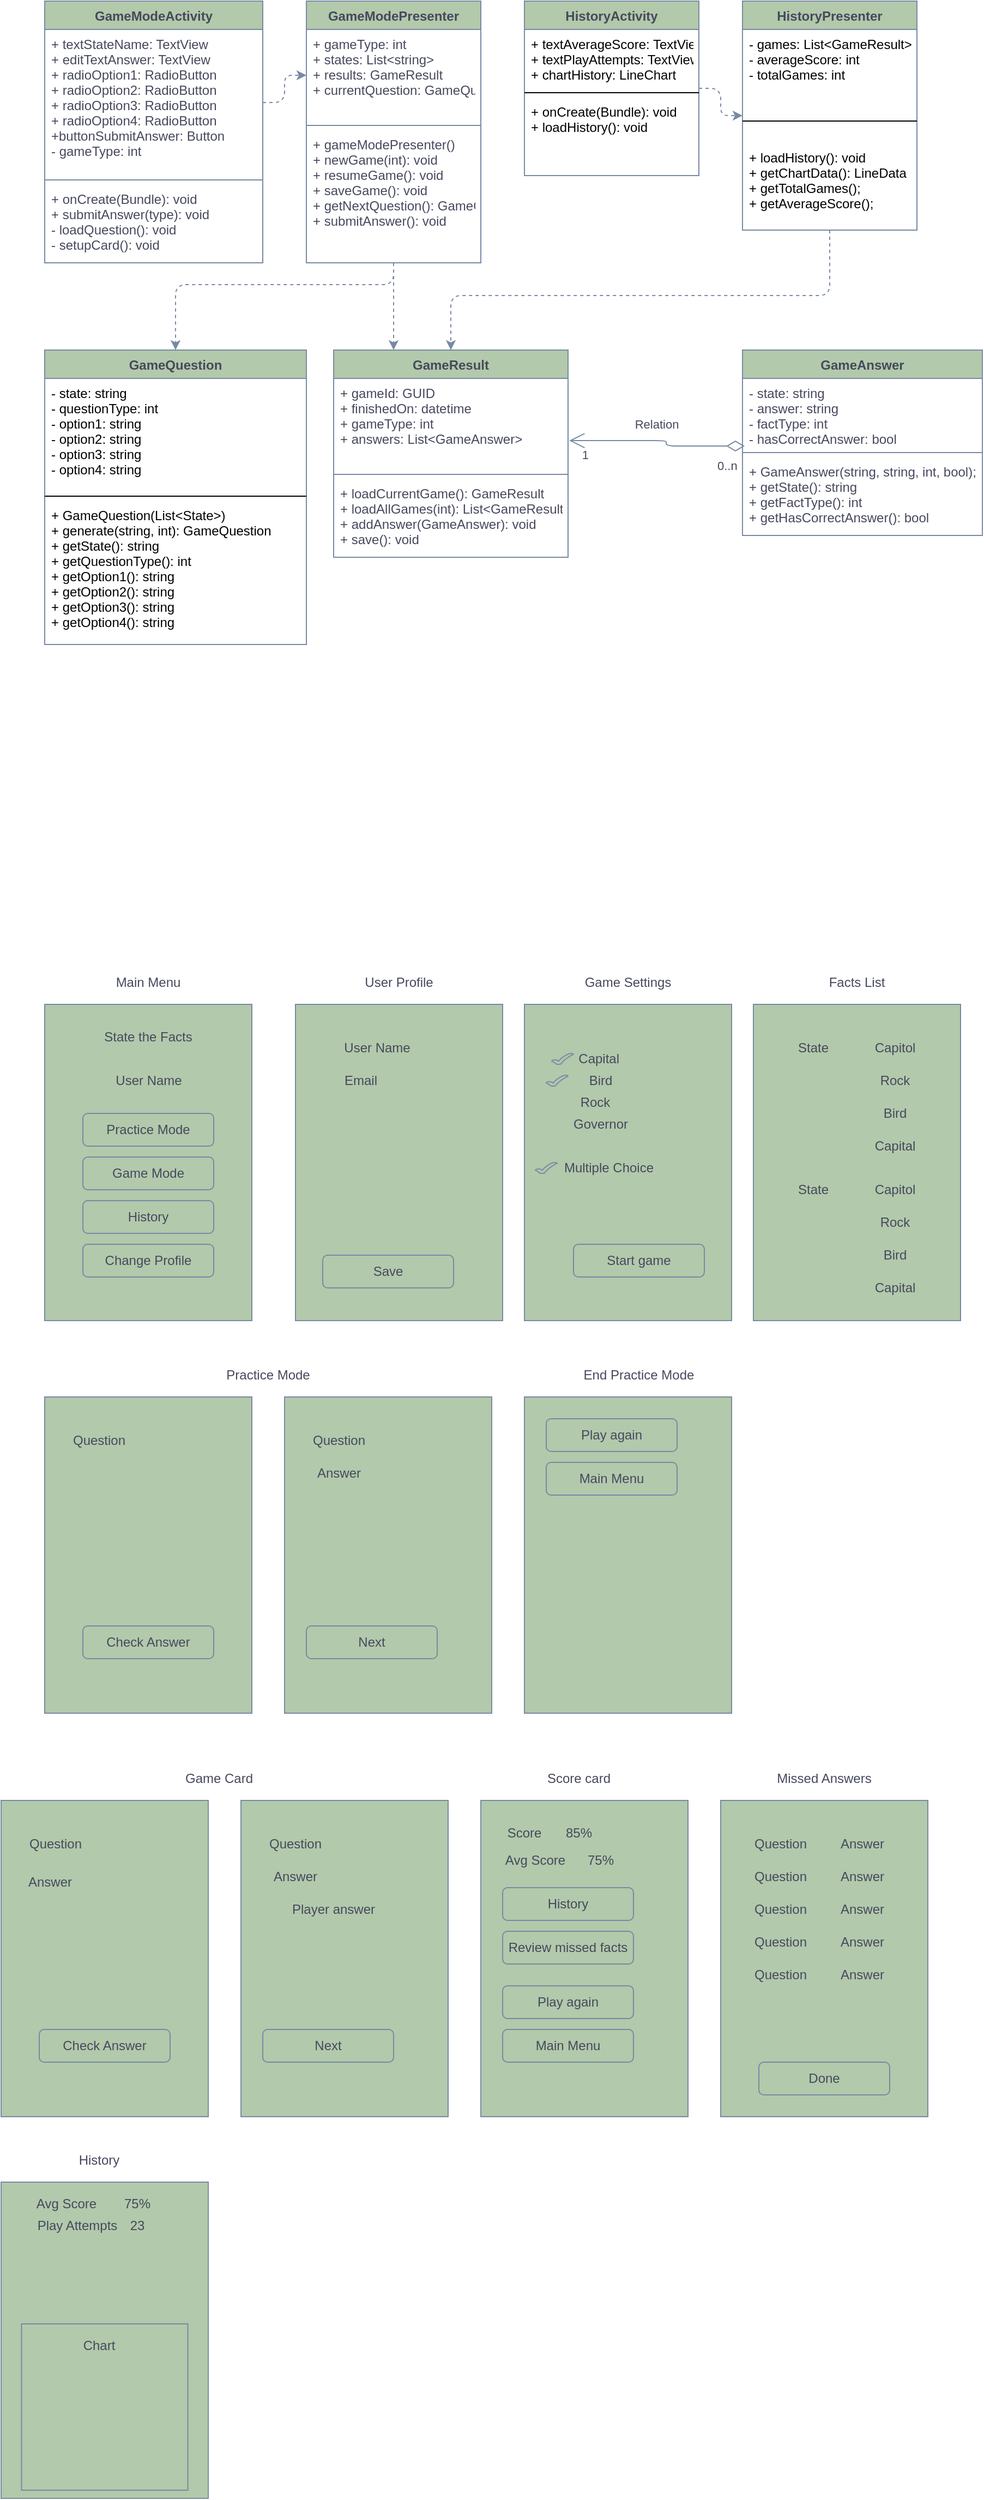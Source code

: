 <mxfile version="13.8.8" type="github" pages="2">
  <diagram id="sm37lmygg3lwEjV5lF5L" name="Page-1">
    <mxGraphModel dx="1339" dy="4393" grid="1" gridSize="10" guides="1" tooltips="1" connect="1" arrows="1" fold="1" page="1" pageScale="1" pageWidth="850" pageHeight="1100" math="0" shadow="0">
      <root>
        <mxCell id="0" />
        <mxCell id="1" parent="0" />
        <mxCell id="KugvbMqyvu77IHEtdaHt-1" value="" style="rounded=0;whiteSpace=wrap;html=1;fillColor=#B2C9AB;strokeColor=#788AA3;fontColor=#46495D;" parent="1" vertex="1">
          <mxGeometry x="40" y="-1080" width="190" height="290" as="geometry" />
        </mxCell>
        <mxCell id="KugvbMqyvu77IHEtdaHt-3" value="Question" style="text;html=1;strokeColor=none;fillColor=none;align=center;verticalAlign=middle;whiteSpace=wrap;rounded=0;fontColor=#46495D;" parent="1" vertex="1">
          <mxGeometry x="70" y="-1050" width="40" height="20" as="geometry" />
        </mxCell>
        <mxCell id="KugvbMqyvu77IHEtdaHt-5" value="Check Answer" style="rounded=1;whiteSpace=wrap;html=1;fillColor=#B2C9AB;strokeColor=#788AA3;fontColor=#46495D;" parent="1" vertex="1">
          <mxGeometry x="75" y="-870" width="120" height="30" as="geometry" />
        </mxCell>
        <mxCell id="KugvbMqyvu77IHEtdaHt-6" value="" style="rounded=0;whiteSpace=wrap;html=1;fillColor=#B2C9AB;strokeColor=#788AA3;fontColor=#46495D;" parent="1" vertex="1">
          <mxGeometry x="260" y="-1080" width="190" height="290" as="geometry" />
        </mxCell>
        <mxCell id="KugvbMqyvu77IHEtdaHt-7" value="Question" style="text;html=1;strokeColor=none;fillColor=none;align=center;verticalAlign=middle;whiteSpace=wrap;rounded=0;fontColor=#46495D;" parent="1" vertex="1">
          <mxGeometry x="290" y="-1050" width="40" height="20" as="geometry" />
        </mxCell>
        <mxCell id="KugvbMqyvu77IHEtdaHt-8" value="Next" style="rounded=1;whiteSpace=wrap;html=1;fillColor=#B2C9AB;strokeColor=#788AA3;fontColor=#46495D;" parent="1" vertex="1">
          <mxGeometry x="280" y="-870" width="120" height="30" as="geometry" />
        </mxCell>
        <mxCell id="KugvbMqyvu77IHEtdaHt-9" value="Answer" style="text;html=1;strokeColor=none;fillColor=none;align=center;verticalAlign=middle;whiteSpace=wrap;rounded=0;fontColor=#46495D;" parent="1" vertex="1">
          <mxGeometry x="290" y="-1020" width="40" height="20" as="geometry" />
        </mxCell>
        <mxCell id="KugvbMqyvu77IHEtdaHt-10" value="" style="rounded=0;whiteSpace=wrap;html=1;fillColor=#B2C9AB;strokeColor=#788AA3;fontColor=#46495D;" parent="1" vertex="1">
          <mxGeometry x="480" y="-1080" width="190" height="290" as="geometry" />
        </mxCell>
        <mxCell id="KugvbMqyvu77IHEtdaHt-12" value="Play again" style="rounded=1;whiteSpace=wrap;html=1;fillColor=#B2C9AB;strokeColor=#788AA3;fontColor=#46495D;" parent="1" vertex="1">
          <mxGeometry x="500" y="-1060" width="120" height="30" as="geometry" />
        </mxCell>
        <mxCell id="KugvbMqyvu77IHEtdaHt-13" value="Main Menu" style="rounded=1;whiteSpace=wrap;html=1;fillColor=#B2C9AB;strokeColor=#788AA3;fontColor=#46495D;" parent="1" vertex="1">
          <mxGeometry x="500" y="-1020" width="120" height="30" as="geometry" />
        </mxCell>
        <mxCell id="KugvbMqyvu77IHEtdaHt-14" value="" style="rounded=0;whiteSpace=wrap;html=1;fillColor=#B2C9AB;strokeColor=#788AA3;fontColor=#46495D;" parent="1" vertex="1">
          <mxGeometry y="-710" width="190" height="290" as="geometry" />
        </mxCell>
        <mxCell id="KugvbMqyvu77IHEtdaHt-15" value="Question" style="text;html=1;strokeColor=none;fillColor=none;align=center;verticalAlign=middle;whiteSpace=wrap;rounded=0;fontColor=#46495D;" parent="1" vertex="1">
          <mxGeometry x="30" y="-680" width="40" height="20" as="geometry" />
        </mxCell>
        <mxCell id="KugvbMqyvu77IHEtdaHt-16" value="Check Answer" style="rounded=1;whiteSpace=wrap;html=1;fillColor=#B2C9AB;strokeColor=#788AA3;fontColor=#46495D;" parent="1" vertex="1">
          <mxGeometry x="35" y="-500" width="120" height="30" as="geometry" />
        </mxCell>
        <mxCell id="KugvbMqyvu77IHEtdaHt-17" value="" style="rounded=0;whiteSpace=wrap;html=1;fillColor=#B2C9AB;strokeColor=#788AA3;fontColor=#46495D;" parent="1" vertex="1">
          <mxGeometry x="220" y="-710" width="190" height="290" as="geometry" />
        </mxCell>
        <mxCell id="KugvbMqyvu77IHEtdaHt-18" value="Question" style="text;html=1;strokeColor=none;fillColor=none;align=center;verticalAlign=middle;whiteSpace=wrap;rounded=0;fontColor=#46495D;" parent="1" vertex="1">
          <mxGeometry x="250" y="-680" width="40" height="20" as="geometry" />
        </mxCell>
        <mxCell id="KugvbMqyvu77IHEtdaHt-19" value="Next" style="rounded=1;whiteSpace=wrap;html=1;fillColor=#B2C9AB;strokeColor=#788AA3;fontColor=#46495D;" parent="1" vertex="1">
          <mxGeometry x="240" y="-500" width="120" height="30" as="geometry" />
        </mxCell>
        <mxCell id="KugvbMqyvu77IHEtdaHt-20" value="Answer" style="text;html=1;strokeColor=none;fillColor=none;align=center;verticalAlign=middle;whiteSpace=wrap;rounded=0;fontColor=#46495D;" parent="1" vertex="1">
          <mxGeometry x="250" y="-650" width="40" height="20" as="geometry" />
        </mxCell>
        <mxCell id="KugvbMqyvu77IHEtdaHt-24" value="Answer" style="text;html=1;strokeColor=none;fillColor=none;align=center;verticalAlign=middle;whiteSpace=wrap;rounded=0;fontColor=#46495D;" parent="1" vertex="1">
          <mxGeometry x="20" y="-645" width="50" height="20" as="geometry" />
        </mxCell>
        <mxCell id="KugvbMqyvu77IHEtdaHt-25" value="Player answer" style="text;html=1;strokeColor=none;fillColor=none;align=center;verticalAlign=middle;whiteSpace=wrap;rounded=0;fontColor=#46495D;" parent="1" vertex="1">
          <mxGeometry x="250" y="-620" width="110" height="20" as="geometry" />
        </mxCell>
        <mxCell id="KugvbMqyvu77IHEtdaHt-26" value="" style="rounded=0;whiteSpace=wrap;html=1;fillColor=#B2C9AB;strokeColor=#788AA3;fontColor=#46495D;" parent="1" vertex="1">
          <mxGeometry x="440" y="-710" width="190" height="290" as="geometry" />
        </mxCell>
        <mxCell id="KugvbMqyvu77IHEtdaHt-27" value="85%" style="text;html=1;strokeColor=none;fillColor=none;align=center;verticalAlign=middle;whiteSpace=wrap;rounded=0;fontColor=#46495D;" parent="1" vertex="1">
          <mxGeometry x="510" y="-690" width="40" height="20" as="geometry" />
        </mxCell>
        <mxCell id="KugvbMqyvu77IHEtdaHt-28" value="Score" style="text;html=1;strokeColor=none;fillColor=none;align=center;verticalAlign=middle;whiteSpace=wrap;rounded=0;fontColor=#46495D;" parent="1" vertex="1">
          <mxGeometry x="460" y="-690" width="40" height="20" as="geometry" />
        </mxCell>
        <mxCell id="KugvbMqyvu77IHEtdaHt-32" value="75%" style="text;html=1;strokeColor=none;fillColor=none;align=center;verticalAlign=middle;whiteSpace=wrap;rounded=0;fontColor=#46495D;" parent="1" vertex="1">
          <mxGeometry x="530" y="-665" width="40" height="20" as="geometry" />
        </mxCell>
        <mxCell id="KugvbMqyvu77IHEtdaHt-33" value="Avg Score" style="text;html=1;strokeColor=none;fillColor=none;align=center;verticalAlign=middle;whiteSpace=wrap;rounded=0;fontColor=#46495D;" parent="1" vertex="1">
          <mxGeometry x="460" y="-665" width="60" height="20" as="geometry" />
        </mxCell>
        <mxCell id="KugvbMqyvu77IHEtdaHt-34" value="History" style="rounded=1;whiteSpace=wrap;html=1;fillColor=#B2C9AB;strokeColor=#788AA3;fontColor=#46495D;" parent="1" vertex="1">
          <mxGeometry x="460" y="-630" width="120" height="30" as="geometry" />
        </mxCell>
        <mxCell id="KugvbMqyvu77IHEtdaHt-22" value="Play again" style="rounded=1;whiteSpace=wrap;html=1;fillColor=#B2C9AB;strokeColor=#788AA3;fontColor=#46495D;" parent="1" vertex="1">
          <mxGeometry x="460" y="-540" width="120" height="30" as="geometry" />
        </mxCell>
        <mxCell id="KugvbMqyvu77IHEtdaHt-23" value="Main Menu" style="rounded=1;whiteSpace=wrap;html=1;fillColor=#B2C9AB;strokeColor=#788AA3;fontColor=#46495D;" parent="1" vertex="1">
          <mxGeometry x="460" y="-500" width="120" height="30" as="geometry" />
        </mxCell>
        <mxCell id="KugvbMqyvu77IHEtdaHt-35" value="Review missed facts" style="rounded=1;whiteSpace=wrap;html=1;fillColor=#B2C9AB;strokeColor=#788AA3;fontColor=#46495D;" parent="1" vertex="1">
          <mxGeometry x="460" y="-590" width="120" height="30" as="geometry" />
        </mxCell>
        <mxCell id="KugvbMqyvu77IHEtdaHt-36" value="" style="rounded=0;whiteSpace=wrap;html=1;fillColor=#B2C9AB;strokeColor=#788AA3;fontColor=#46495D;" parent="1" vertex="1">
          <mxGeometry x="660" y="-710" width="190" height="290" as="geometry" />
        </mxCell>
        <mxCell id="KugvbMqyvu77IHEtdaHt-37" value="Question" style="text;html=1;strokeColor=none;fillColor=none;align=center;verticalAlign=middle;whiteSpace=wrap;rounded=0;fontColor=#46495D;" parent="1" vertex="1">
          <mxGeometry x="695" y="-680" width="40" height="20" as="geometry" />
        </mxCell>
        <mxCell id="KugvbMqyvu77IHEtdaHt-38" value="Done" style="rounded=1;whiteSpace=wrap;html=1;fillColor=#B2C9AB;strokeColor=#788AA3;fontColor=#46495D;" parent="1" vertex="1">
          <mxGeometry x="695" y="-470" width="120" height="30" as="geometry" />
        </mxCell>
        <mxCell id="KugvbMqyvu77IHEtdaHt-39" value="Answer" style="text;html=1;strokeColor=none;fillColor=none;align=center;verticalAlign=middle;whiteSpace=wrap;rounded=0;fontColor=#46495D;" parent="1" vertex="1">
          <mxGeometry x="765" y="-680" width="50" height="20" as="geometry" />
        </mxCell>
        <mxCell id="KugvbMqyvu77IHEtdaHt-41" value="Question" style="text;html=1;strokeColor=none;fillColor=none;align=center;verticalAlign=middle;whiteSpace=wrap;rounded=0;fontColor=#46495D;" parent="1" vertex="1">
          <mxGeometry x="695" y="-650" width="40" height="20" as="geometry" />
        </mxCell>
        <mxCell id="KugvbMqyvu77IHEtdaHt-42" value="Answer" style="text;html=1;strokeColor=none;fillColor=none;align=center;verticalAlign=middle;whiteSpace=wrap;rounded=0;fontColor=#46495D;" parent="1" vertex="1">
          <mxGeometry x="765" y="-650" width="50" height="20" as="geometry" />
        </mxCell>
        <mxCell id="KugvbMqyvu77IHEtdaHt-43" value="Question" style="text;html=1;strokeColor=none;fillColor=none;align=center;verticalAlign=middle;whiteSpace=wrap;rounded=0;fontColor=#46495D;" parent="1" vertex="1">
          <mxGeometry x="695" y="-620" width="40" height="20" as="geometry" />
        </mxCell>
        <mxCell id="KugvbMqyvu77IHEtdaHt-44" value="Answer" style="text;html=1;strokeColor=none;fillColor=none;align=center;verticalAlign=middle;whiteSpace=wrap;rounded=0;fontColor=#46495D;" parent="1" vertex="1">
          <mxGeometry x="765" y="-620" width="50" height="20" as="geometry" />
        </mxCell>
        <mxCell id="KugvbMqyvu77IHEtdaHt-45" value="Question" style="text;html=1;strokeColor=none;fillColor=none;align=center;verticalAlign=middle;whiteSpace=wrap;rounded=0;fontColor=#46495D;" parent="1" vertex="1">
          <mxGeometry x="695" y="-590" width="40" height="20" as="geometry" />
        </mxCell>
        <mxCell id="KugvbMqyvu77IHEtdaHt-46" value="Answer" style="text;html=1;strokeColor=none;fillColor=none;align=center;verticalAlign=middle;whiteSpace=wrap;rounded=0;fontColor=#46495D;" parent="1" vertex="1">
          <mxGeometry x="765" y="-590" width="50" height="20" as="geometry" />
        </mxCell>
        <mxCell id="KugvbMqyvu77IHEtdaHt-47" value="Question" style="text;html=1;strokeColor=none;fillColor=none;align=center;verticalAlign=middle;whiteSpace=wrap;rounded=0;fontColor=#46495D;" parent="1" vertex="1">
          <mxGeometry x="695" y="-560" width="40" height="20" as="geometry" />
        </mxCell>
        <mxCell id="KugvbMqyvu77IHEtdaHt-48" value="Answer" style="text;html=1;strokeColor=none;fillColor=none;align=center;verticalAlign=middle;whiteSpace=wrap;rounded=0;fontColor=#46495D;" parent="1" vertex="1">
          <mxGeometry x="765" y="-560" width="50" height="20" as="geometry" />
        </mxCell>
        <mxCell id="KugvbMqyvu77IHEtdaHt-49" value="Missed Answers" style="text;html=1;strokeColor=none;fillColor=none;align=center;verticalAlign=middle;whiteSpace=wrap;rounded=0;fontColor=#46495D;" parent="1" vertex="1">
          <mxGeometry x="705" y="-740" width="100" height="20" as="geometry" />
        </mxCell>
        <mxCell id="KugvbMqyvu77IHEtdaHt-50" value="Score card" style="text;html=1;strokeColor=none;fillColor=none;align=center;verticalAlign=middle;whiteSpace=wrap;rounded=0;fontColor=#46495D;" parent="1" vertex="1">
          <mxGeometry x="480" y="-740" width="100" height="20" as="geometry" />
        </mxCell>
        <mxCell id="KugvbMqyvu77IHEtdaHt-51" value="Game Card" style="text;html=1;strokeColor=none;fillColor=none;align=center;verticalAlign=middle;whiteSpace=wrap;rounded=0;fontColor=#46495D;" parent="1" vertex="1">
          <mxGeometry x="150" y="-740" width="100" height="20" as="geometry" />
        </mxCell>
        <mxCell id="KugvbMqyvu77IHEtdaHt-52" value="" style="rounded=0;whiteSpace=wrap;html=1;fillColor=#B2C9AB;strokeColor=#788AA3;fontColor=#46495D;" parent="1" vertex="1">
          <mxGeometry y="-360" width="190" height="290" as="geometry" />
        </mxCell>
        <mxCell id="KugvbMqyvu77IHEtdaHt-55" value="75%" style="text;html=1;strokeColor=none;fillColor=none;align=center;verticalAlign=middle;whiteSpace=wrap;rounded=0;fontColor=#46495D;" parent="1" vertex="1">
          <mxGeometry x="105" y="-350" width="40" height="20" as="geometry" />
        </mxCell>
        <mxCell id="KugvbMqyvu77IHEtdaHt-56" value="Avg Score" style="text;html=1;strokeColor=none;fillColor=none;align=center;verticalAlign=middle;whiteSpace=wrap;rounded=0;fontColor=#46495D;" parent="1" vertex="1">
          <mxGeometry x="30" y="-350" width="60" height="20" as="geometry" />
        </mxCell>
        <mxCell id="KugvbMqyvu77IHEtdaHt-61" value="History" style="text;html=1;strokeColor=none;fillColor=none;align=center;verticalAlign=middle;whiteSpace=wrap;rounded=0;fontColor=#46495D;" parent="1" vertex="1">
          <mxGeometry x="40" y="-390" width="100" height="20" as="geometry" />
        </mxCell>
        <mxCell id="KugvbMqyvu77IHEtdaHt-62" value="" style="rounded=0;whiteSpace=wrap;html=1;fillColor=#B2C9AB;strokeColor=#788AA3;fontColor=#46495D;" parent="1" vertex="1">
          <mxGeometry x="40" y="-1440" width="190" height="290" as="geometry" />
        </mxCell>
        <mxCell id="KugvbMqyvu77IHEtdaHt-63" value="Practice Mode" style="rounded=1;whiteSpace=wrap;html=1;fillColor=#B2C9AB;strokeColor=#788AA3;fontColor=#46495D;" parent="1" vertex="1">
          <mxGeometry x="75" y="-1340" width="120" height="30" as="geometry" />
        </mxCell>
        <mxCell id="KugvbMqyvu77IHEtdaHt-64" value="Game Mode" style="rounded=1;whiteSpace=wrap;html=1;fillColor=#B2C9AB;strokeColor=#788AA3;fontColor=#46495D;" parent="1" vertex="1">
          <mxGeometry x="75" y="-1300" width="120" height="30" as="geometry" />
        </mxCell>
        <mxCell id="KugvbMqyvu77IHEtdaHt-65" value="State the Facts" style="text;html=1;strokeColor=none;fillColor=none;align=center;verticalAlign=middle;whiteSpace=wrap;rounded=0;fontColor=#46495D;" parent="1" vertex="1">
          <mxGeometry x="90" y="-1420" width="90" height="20" as="geometry" />
        </mxCell>
        <mxCell id="KugvbMqyvu77IHEtdaHt-66" value="User Name" style="text;html=1;strokeColor=none;fillColor=none;align=center;verticalAlign=middle;whiteSpace=wrap;rounded=0;fontColor=#46495D;" parent="1" vertex="1">
          <mxGeometry x="97.5" y="-1380" width="75" height="20" as="geometry" />
        </mxCell>
        <mxCell id="KugvbMqyvu77IHEtdaHt-67" value="History" style="rounded=1;whiteSpace=wrap;html=1;fillColor=#B2C9AB;strokeColor=#788AA3;fontColor=#46495D;" parent="1" vertex="1">
          <mxGeometry x="75" y="-1260" width="120" height="30" as="geometry" />
        </mxCell>
        <mxCell id="KugvbMqyvu77IHEtdaHt-68" value="Change Profile" style="rounded=1;whiteSpace=wrap;html=1;fillColor=#B2C9AB;strokeColor=#788AA3;fontColor=#46495D;" parent="1" vertex="1">
          <mxGeometry x="75" y="-1220" width="120" height="30" as="geometry" />
        </mxCell>
        <mxCell id="KugvbMqyvu77IHEtdaHt-69" value="" style="rounded=0;whiteSpace=wrap;html=1;fillColor=#B2C9AB;strokeColor=#788AA3;fontColor=#46495D;" parent="1" vertex="1">
          <mxGeometry x="480" y="-1440" width="190" height="290" as="geometry" />
        </mxCell>
        <mxCell id="KugvbMqyvu77IHEtdaHt-70" value="Game Settings" style="text;html=1;strokeColor=none;fillColor=none;align=center;verticalAlign=middle;whiteSpace=wrap;rounded=0;fontColor=#46495D;" parent="1" vertex="1">
          <mxGeometry x="525" y="-1470" width="100" height="20" as="geometry" />
        </mxCell>
        <mxCell id="KugvbMqyvu77IHEtdaHt-71" value="Start game" style="rounded=1;whiteSpace=wrap;html=1;fillColor=#B2C9AB;strokeColor=#788AA3;fontColor=#46495D;" parent="1" vertex="1">
          <mxGeometry x="525" y="-1220" width="120" height="30" as="geometry" />
        </mxCell>
        <mxCell id="KugvbMqyvu77IHEtdaHt-72" value="Capital&amp;nbsp;" style="text;html=1;strokeColor=none;fillColor=none;align=center;verticalAlign=middle;whiteSpace=wrap;rounded=0;fontColor=#46495D;" parent="1" vertex="1">
          <mxGeometry x="510" y="-1400" width="80" height="20" as="geometry" />
        </mxCell>
        <mxCell id="KugvbMqyvu77IHEtdaHt-73" value="Bird" style="text;html=1;strokeColor=none;fillColor=none;align=center;verticalAlign=middle;whiteSpace=wrap;rounded=0;fontColor=#46495D;" parent="1" vertex="1">
          <mxGeometry x="510" y="-1380" width="80" height="20" as="geometry" />
        </mxCell>
        <mxCell id="KugvbMqyvu77IHEtdaHt-74" value="Rock" style="text;html=1;strokeColor=none;fillColor=none;align=center;verticalAlign=middle;whiteSpace=wrap;rounded=0;fontColor=#46495D;" parent="1" vertex="1">
          <mxGeometry x="505" y="-1360" width="80" height="20" as="geometry" />
        </mxCell>
        <mxCell id="KugvbMqyvu77IHEtdaHt-75" value="Governor" style="text;html=1;strokeColor=none;fillColor=none;align=center;verticalAlign=middle;whiteSpace=wrap;rounded=0;fontColor=#46495D;" parent="1" vertex="1">
          <mxGeometry x="510" y="-1340" width="80" height="20" as="geometry" />
        </mxCell>
        <mxCell id="KugvbMqyvu77IHEtdaHt-76" style="edgeStyle=orthogonalEdgeStyle;rounded=0;orthogonalLoop=1;jettySize=auto;html=1;exitX=0.5;exitY=1;exitDx=0;exitDy=0;strokeColor=#788AA3;fontColor=#46495D;" parent="1" source="KugvbMqyvu77IHEtdaHt-75" target="KugvbMqyvu77IHEtdaHt-75" edge="1">
          <mxGeometry relative="1" as="geometry" />
        </mxCell>
        <mxCell id="KugvbMqyvu77IHEtdaHt-78" value="" style="verticalLabelPosition=bottom;verticalAlign=top;html=1;shape=mxgraph.basic.tick;fillColor=#B2C9AB;strokeColor=#788AA3;fontColor=#46495D;" parent="1" vertex="1">
          <mxGeometry x="505" y="-1395" width="20" height="10" as="geometry" />
        </mxCell>
        <mxCell id="KugvbMqyvu77IHEtdaHt-80" value="" style="verticalLabelPosition=bottom;verticalAlign=top;html=1;shape=mxgraph.basic.tick;fillColor=#B2C9AB;strokeColor=#788AA3;fontColor=#46495D;" parent="1" vertex="1">
          <mxGeometry x="500" y="-1375" width="20" height="10" as="geometry" />
        </mxCell>
        <mxCell id="KugvbMqyvu77IHEtdaHt-85" value="Multiple Choice" style="text;html=1;strokeColor=none;fillColor=none;align=center;verticalAlign=middle;whiteSpace=wrap;rounded=0;fontColor=#46495D;" parent="1" vertex="1">
          <mxGeometry x="505" y="-1300" width="105" height="20" as="geometry" />
        </mxCell>
        <mxCell id="KugvbMqyvu77IHEtdaHt-87" value="" style="verticalLabelPosition=bottom;verticalAlign=top;html=1;shape=mxgraph.basic.tick;fillColor=#B2C9AB;strokeColor=#788AA3;fontColor=#46495D;" parent="1" vertex="1">
          <mxGeometry x="490" y="-1295" width="20" height="10" as="geometry" />
        </mxCell>
        <mxCell id="KugvbMqyvu77IHEtdaHt-88" value="Main Menu" style="text;html=1;strokeColor=none;fillColor=none;align=center;verticalAlign=middle;whiteSpace=wrap;rounded=0;fontColor=#46495D;" parent="1" vertex="1">
          <mxGeometry x="85" y="-1470" width="100" height="20" as="geometry" />
        </mxCell>
        <mxCell id="KugvbMqyvu77IHEtdaHt-89" value="" style="rounded=0;whiteSpace=wrap;html=1;fillColor=#B2C9AB;strokeColor=#788AA3;fontColor=#46495D;" parent="1" vertex="1">
          <mxGeometry x="270" y="-1440" width="190" height="290" as="geometry" />
        </mxCell>
        <mxCell id="KugvbMqyvu77IHEtdaHt-90" value="User Name" style="text;html=1;strokeColor=none;fillColor=none;align=center;verticalAlign=middle;whiteSpace=wrap;rounded=0;fontColor=#46495D;" parent="1" vertex="1">
          <mxGeometry x="300" y="-1410" width="90" height="20" as="geometry" />
        </mxCell>
        <mxCell id="KugvbMqyvu77IHEtdaHt-91" value="Save" style="rounded=1;whiteSpace=wrap;html=1;fillColor=#B2C9AB;strokeColor=#788AA3;fontColor=#46495D;" parent="1" vertex="1">
          <mxGeometry x="295" y="-1210" width="120" height="30" as="geometry" />
        </mxCell>
        <mxCell id="KugvbMqyvu77IHEtdaHt-92" value="Email" style="text;html=1;strokeColor=none;fillColor=none;align=center;verticalAlign=middle;whiteSpace=wrap;rounded=0;fontColor=#46495D;" parent="1" vertex="1">
          <mxGeometry x="300" y="-1380" width="60" height="20" as="geometry" />
        </mxCell>
        <mxCell id="KugvbMqyvu77IHEtdaHt-94" value="" style="whiteSpace=wrap;html=1;aspect=fixed;fillColor=#B2C9AB;strokeColor=#788AA3;fontColor=#46495D;" parent="1" vertex="1">
          <mxGeometry x="18.75" y="-230" width="152.5" height="152.5" as="geometry" />
        </mxCell>
        <mxCell id="KugvbMqyvu77IHEtdaHt-97" value="Chart" style="text;html=1;strokeColor=none;fillColor=none;align=center;verticalAlign=middle;whiteSpace=wrap;rounded=0;fontColor=#46495D;" parent="1" vertex="1">
          <mxGeometry x="70" y="-220" width="40" height="20" as="geometry" />
        </mxCell>
        <mxCell id="KugvbMqyvu77IHEtdaHt-98" value="23" style="text;html=1;strokeColor=none;fillColor=none;align=center;verticalAlign=middle;whiteSpace=wrap;rounded=0;fontColor=#46495D;" parent="1" vertex="1">
          <mxGeometry x="105" y="-330" width="40" height="20" as="geometry" />
        </mxCell>
        <mxCell id="KugvbMqyvu77IHEtdaHt-99" value="Play Attempts" style="text;html=1;strokeColor=none;fillColor=none;align=center;verticalAlign=middle;whiteSpace=wrap;rounded=0;fontColor=#46495D;" parent="1" vertex="1">
          <mxGeometry x="30" y="-330" width="80" height="20" as="geometry" />
        </mxCell>
        <mxCell id="KugvbMqyvu77IHEtdaHt-100" value="User Profile" style="text;html=1;strokeColor=none;fillColor=none;align=center;verticalAlign=middle;whiteSpace=wrap;rounded=0;fontColor=#46495D;" parent="1" vertex="1">
          <mxGeometry x="315" y="-1470" width="100" height="20" as="geometry" />
        </mxCell>
        <mxCell id="KugvbMqyvu77IHEtdaHt-101" value="" style="rounded=0;whiteSpace=wrap;html=1;fillColor=#B2C9AB;strokeColor=#788AA3;fontColor=#46495D;" parent="1" vertex="1">
          <mxGeometry x="690" y="-1440" width="190" height="290" as="geometry" />
        </mxCell>
        <mxCell id="KugvbMqyvu77IHEtdaHt-102" value="State" style="text;html=1;strokeColor=none;fillColor=none;align=center;verticalAlign=middle;whiteSpace=wrap;rounded=0;fontColor=#46495D;" parent="1" vertex="1">
          <mxGeometry x="725" y="-1410" width="40" height="20" as="geometry" />
        </mxCell>
        <mxCell id="KugvbMqyvu77IHEtdaHt-104" value="Capitol" style="text;html=1;strokeColor=none;fillColor=none;align=center;verticalAlign=middle;whiteSpace=wrap;rounded=0;fontColor=#46495D;" parent="1" vertex="1">
          <mxGeometry x="795" y="-1410" width="50" height="20" as="geometry" />
        </mxCell>
        <mxCell id="KugvbMqyvu77IHEtdaHt-106" value="Rock" style="text;html=1;strokeColor=none;fillColor=none;align=center;verticalAlign=middle;whiteSpace=wrap;rounded=0;fontColor=#46495D;" parent="1" vertex="1">
          <mxGeometry x="795" y="-1380" width="50" height="20" as="geometry" />
        </mxCell>
        <mxCell id="KugvbMqyvu77IHEtdaHt-108" value="Bird" style="text;html=1;strokeColor=none;fillColor=none;align=center;verticalAlign=middle;whiteSpace=wrap;rounded=0;fontColor=#46495D;" parent="1" vertex="1">
          <mxGeometry x="795" y="-1350" width="50" height="20" as="geometry" />
        </mxCell>
        <mxCell id="KugvbMqyvu77IHEtdaHt-110" value="Capital" style="text;html=1;strokeColor=none;fillColor=none;align=center;verticalAlign=middle;whiteSpace=wrap;rounded=0;fontColor=#46495D;" parent="1" vertex="1">
          <mxGeometry x="795" y="-1320" width="50" height="20" as="geometry" />
        </mxCell>
        <mxCell id="KugvbMqyvu77IHEtdaHt-113" value="Facts List" style="text;html=1;strokeColor=none;fillColor=none;align=center;verticalAlign=middle;whiteSpace=wrap;rounded=0;fontColor=#46495D;" parent="1" vertex="1">
          <mxGeometry x="735" y="-1470" width="100" height="20" as="geometry" />
        </mxCell>
        <mxCell id="KugvbMqyvu77IHEtdaHt-114" value="State" style="text;html=1;strokeColor=none;fillColor=none;align=center;verticalAlign=middle;whiteSpace=wrap;rounded=0;fontColor=#46495D;" parent="1" vertex="1">
          <mxGeometry x="725" y="-1280" width="40" height="20" as="geometry" />
        </mxCell>
        <mxCell id="KugvbMqyvu77IHEtdaHt-115" value="Capitol" style="text;html=1;strokeColor=none;fillColor=none;align=center;verticalAlign=middle;whiteSpace=wrap;rounded=0;fontColor=#46495D;" parent="1" vertex="1">
          <mxGeometry x="795" y="-1280" width="50" height="20" as="geometry" />
        </mxCell>
        <mxCell id="KugvbMqyvu77IHEtdaHt-116" value="Rock" style="text;html=1;strokeColor=none;fillColor=none;align=center;verticalAlign=middle;whiteSpace=wrap;rounded=0;fontColor=#46495D;" parent="1" vertex="1">
          <mxGeometry x="795" y="-1250" width="50" height="20" as="geometry" />
        </mxCell>
        <mxCell id="KugvbMqyvu77IHEtdaHt-117" value="Bird" style="text;html=1;strokeColor=none;fillColor=none;align=center;verticalAlign=middle;whiteSpace=wrap;rounded=0;fontColor=#46495D;" parent="1" vertex="1">
          <mxGeometry x="795" y="-1220" width="50" height="20" as="geometry" />
        </mxCell>
        <mxCell id="KugvbMqyvu77IHEtdaHt-118" value="Capital" style="text;html=1;strokeColor=none;fillColor=none;align=center;verticalAlign=middle;whiteSpace=wrap;rounded=0;fontColor=#46495D;" parent="1" vertex="1">
          <mxGeometry x="795" y="-1190" width="50" height="20" as="geometry" />
        </mxCell>
        <mxCell id="KugvbMqyvu77IHEtdaHt-119" value="Practice Mode" style="text;html=1;strokeColor=none;fillColor=none;align=center;verticalAlign=middle;whiteSpace=wrap;rounded=0;fontColor=#46495D;" parent="1" vertex="1">
          <mxGeometry x="195" y="-1110" width="100" height="20" as="geometry" />
        </mxCell>
        <mxCell id="KugvbMqyvu77IHEtdaHt-120" value="End Practice Mode" style="text;html=1;strokeColor=none;fillColor=none;align=center;verticalAlign=middle;whiteSpace=wrap;rounded=0;fontColor=#46495D;" parent="1" vertex="1">
          <mxGeometry x="510" y="-1110" width="150" height="20" as="geometry" />
        </mxCell>
        <mxCell id="hInqFD5bW0AvhcCBJAkP-1" value="GameModeActivity" style="swimlane;fontStyle=1;align=center;verticalAlign=top;childLayout=stackLayout;horizontal=1;startSize=26;horizontalStack=0;resizeParent=1;resizeParentMax=0;resizeLast=0;collapsible=1;marginBottom=0;fillColor=#B2C9AB;strokeColor=#788AA3;fontColor=#46495D;" vertex="1" parent="1">
          <mxGeometry x="40" y="-2360" width="200" height="240" as="geometry" />
        </mxCell>
        <mxCell id="hInqFD5bW0AvhcCBJAkP-2" value="+ textStateName: TextView&#xa;+ editTextAnswer: TextView&#xa;+ radioOption1: RadioButton&#xa;+ radioOption2: RadioButton&#xa;+ radioOption3: RadioButton&#xa;+ radioOption4: RadioButton&#xa;+buttonSubmitAnswer: Button&#xa;- gameType: int&#xa;" style="text;strokeColor=none;fillColor=none;align=left;verticalAlign=top;spacingLeft=4;spacingRight=4;overflow=hidden;rotatable=0;points=[[0,0.5],[1,0.5]];portConstraint=eastwest;fontColor=#46495D;" vertex="1" parent="hInqFD5bW0AvhcCBJAkP-1">
          <mxGeometry y="26" width="200" height="134" as="geometry" />
        </mxCell>
        <mxCell id="hInqFD5bW0AvhcCBJAkP-3" value="" style="line;strokeWidth=1;fillColor=none;align=left;verticalAlign=middle;spacingTop=-1;spacingLeft=3;spacingRight=3;rotatable=0;labelPosition=right;points=[];portConstraint=eastwest;strokeColor=#788AA3;fontColor=#46495D;" vertex="1" parent="hInqFD5bW0AvhcCBJAkP-1">
          <mxGeometry y="160" width="200" height="8" as="geometry" />
        </mxCell>
        <mxCell id="hInqFD5bW0AvhcCBJAkP-4" value="+ onCreate(Bundle): void &#xa;+ submitAnswer(type): void&#xa;- loadQuestion(): void&#xa;- setupCard(): void" style="text;strokeColor=none;fillColor=none;align=left;verticalAlign=top;spacingLeft=4;spacingRight=4;overflow=hidden;rotatable=0;points=[[0,0.5],[1,0.5]];portConstraint=eastwest;fontColor=#46495D;" vertex="1" parent="hInqFD5bW0AvhcCBJAkP-1">
          <mxGeometry y="168" width="200" height="72" as="geometry" />
        </mxCell>
        <mxCell id="hInqFD5bW0AvhcCBJAkP-44" style="edgeStyle=orthogonalEdgeStyle;curved=0;rounded=1;sketch=0;orthogonalLoop=1;jettySize=auto;html=1;dashed=1;strokeColor=#788AA3;fillColor=#B2C9AB;fontColor=#46495D;" edge="1" parent="1" source="hInqFD5bW0AvhcCBJAkP-5" target="hInqFD5bW0AvhcCBJAkP-9">
          <mxGeometry relative="1" as="geometry">
            <mxPoint x="310" y="-2010" as="targetPoint" />
            <Array as="points">
              <mxPoint x="320" y="-2019" />
            </Array>
          </mxGeometry>
        </mxCell>
        <mxCell id="hInqFD5bW0AvhcCBJAkP-46" style="edgeStyle=orthogonalEdgeStyle;curved=0;rounded=1;sketch=0;orthogonalLoop=1;jettySize=auto;html=1;dashed=1;strokeColor=#788AA3;fillColor=#B2C9AB;fontColor=#46495D;entryX=0.5;entryY=0;entryDx=0;entryDy=0;" edge="1" parent="1" source="hInqFD5bW0AvhcCBJAkP-5" target="hInqFD5bW0AvhcCBJAkP-26">
          <mxGeometry relative="1" as="geometry">
            <mxPoint x="560" y="-1780" as="targetPoint" />
            <Array as="points">
              <mxPoint x="360" y="-2100" />
              <mxPoint x="160" y="-2100" />
            </Array>
          </mxGeometry>
        </mxCell>
        <mxCell id="hInqFD5bW0AvhcCBJAkP-5" value="GameModePresenter" style="swimlane;fontStyle=1;align=center;verticalAlign=top;childLayout=stackLayout;horizontal=1;startSize=26;horizontalStack=0;resizeParent=1;resizeParentMax=0;resizeLast=0;collapsible=1;marginBottom=0;fillColor=#B2C9AB;strokeColor=#788AA3;fontColor=#46495D;" vertex="1" parent="1">
          <mxGeometry x="280" y="-2360" width="160" height="240" as="geometry" />
        </mxCell>
        <mxCell id="hInqFD5bW0AvhcCBJAkP-6" value="+ gameType: int&#xa;+ states: List&lt;string&gt;&#xa;+ results: GameResult&#xa;+ currentQuestion: GameQuestion" style="text;strokeColor=none;fillColor=none;align=left;verticalAlign=top;spacingLeft=4;spacingRight=4;overflow=hidden;rotatable=0;points=[[0,0.5],[1,0.5]];portConstraint=eastwest;fontColor=#46495D;" vertex="1" parent="hInqFD5bW0AvhcCBJAkP-5">
          <mxGeometry y="26" width="160" height="84" as="geometry" />
        </mxCell>
        <mxCell id="hInqFD5bW0AvhcCBJAkP-7" value="" style="line;strokeWidth=1;fillColor=none;align=left;verticalAlign=middle;spacingTop=-1;spacingLeft=3;spacingRight=3;rotatable=0;labelPosition=right;points=[];portConstraint=eastwest;strokeColor=#788AA3;fontColor=#46495D;" vertex="1" parent="hInqFD5bW0AvhcCBJAkP-5">
          <mxGeometry y="110" width="160" height="8" as="geometry" />
        </mxCell>
        <mxCell id="hInqFD5bW0AvhcCBJAkP-8" value="+ gameModePresenter()&#xa;+ newGame(int): void&#xa;+ resumeGame(): void&#xa;+ saveGame(): void&#xa;+ getNextQuestion(): GameQuestion&#xa;+ submitAnswer(): void" style="text;strokeColor=none;fillColor=none;align=left;verticalAlign=top;spacingLeft=4;spacingRight=4;overflow=hidden;rotatable=0;points=[[0,0.5],[1,0.5]];portConstraint=eastwest;fontColor=#46495D;" vertex="1" parent="hInqFD5bW0AvhcCBJAkP-5">
          <mxGeometry y="118" width="160" height="122" as="geometry" />
        </mxCell>
        <mxCell id="hInqFD5bW0AvhcCBJAkP-9" value="GameResult" style="swimlane;fontStyle=1;align=center;verticalAlign=top;childLayout=stackLayout;horizontal=1;startSize=26;horizontalStack=0;resizeParent=1;resizeParentMax=0;resizeLast=0;collapsible=1;marginBottom=0;fillColor=#B2C9AB;strokeColor=#788AA3;fontColor=#46495D;" vertex="1" parent="1">
          <mxGeometry x="305" y="-2040" width="215" height="190" as="geometry" />
        </mxCell>
        <mxCell id="hInqFD5bW0AvhcCBJAkP-10" value="+ gameId: GUID&#xa;+ finishedOn: datetime&#xa;+ gameType: int&#xa;+ answers: List&lt;GameAnswer&gt;" style="text;strokeColor=none;fillColor=none;align=left;verticalAlign=top;spacingLeft=4;spacingRight=4;overflow=hidden;rotatable=0;points=[[0,0.5],[1,0.5]];portConstraint=eastwest;fontColor=#46495D;" vertex="1" parent="hInqFD5bW0AvhcCBJAkP-9">
          <mxGeometry y="26" width="215" height="84" as="geometry" />
        </mxCell>
        <mxCell id="hInqFD5bW0AvhcCBJAkP-11" value="" style="line;strokeWidth=1;fillColor=none;align=left;verticalAlign=middle;spacingTop=-1;spacingLeft=3;spacingRight=3;rotatable=0;labelPosition=right;points=[];portConstraint=eastwest;strokeColor=#788AA3;fontColor=#46495D;" vertex="1" parent="hInqFD5bW0AvhcCBJAkP-9">
          <mxGeometry y="110" width="215" height="8" as="geometry" />
        </mxCell>
        <mxCell id="hInqFD5bW0AvhcCBJAkP-12" value="+ loadCurrentGame(): GameResult&#xa;+ loadAllGames(int): List&lt;GameResult&gt;&#xa;+ addAnswer(GameAnswer): void&#xa;+ save(): void&#xa;" style="text;strokeColor=none;fillColor=none;align=left;verticalAlign=top;spacingLeft=4;spacingRight=4;overflow=hidden;rotatable=0;points=[[0,0.5],[1,0.5]];portConstraint=eastwest;fontColor=#46495D;" vertex="1" parent="hInqFD5bW0AvhcCBJAkP-9">
          <mxGeometry y="118" width="215" height="72" as="geometry" />
        </mxCell>
        <mxCell id="hInqFD5bW0AvhcCBJAkP-13" value="GameAnswer" style="swimlane;fontStyle=1;align=center;verticalAlign=top;childLayout=stackLayout;horizontal=1;startSize=26;horizontalStack=0;resizeParent=1;resizeParentMax=0;resizeLast=0;collapsible=1;marginBottom=0;fillColor=#B2C9AB;strokeColor=#788AA3;fontColor=#46495D;" vertex="1" parent="1">
          <mxGeometry x="680" y="-2040" width="220" height="170" as="geometry" />
        </mxCell>
        <mxCell id="hInqFD5bW0AvhcCBJAkP-14" value="- state: string&#xa;- answer: string&#xa;- factType: int&#xa;- hasCorrectAnswer: bool" style="text;strokeColor=none;fillColor=none;align=left;verticalAlign=top;spacingLeft=4;spacingRight=4;overflow=hidden;rotatable=0;points=[[0,0.5],[1,0.5]];portConstraint=eastwest;fontColor=#46495D;" vertex="1" parent="hInqFD5bW0AvhcCBJAkP-13">
          <mxGeometry y="26" width="220" height="64" as="geometry" />
        </mxCell>
        <mxCell id="hInqFD5bW0AvhcCBJAkP-15" value="" style="line;strokeWidth=1;fillColor=none;align=left;verticalAlign=middle;spacingTop=-1;spacingLeft=3;spacingRight=3;rotatable=0;labelPosition=right;points=[];portConstraint=eastwest;strokeColor=#788AA3;fontColor=#46495D;" vertex="1" parent="hInqFD5bW0AvhcCBJAkP-13">
          <mxGeometry y="90" width="220" height="8" as="geometry" />
        </mxCell>
        <mxCell id="hInqFD5bW0AvhcCBJAkP-16" value="+ GameAnswer(string, string, int, bool);&#xa;+ getState(): string&#xa;+ getFactType(): int&#xa;+ getHasCorrectAnswer(): bool" style="text;strokeColor=none;fillColor=none;align=left;verticalAlign=top;spacingLeft=4;spacingRight=4;overflow=hidden;rotatable=0;points=[[0,0.5],[1,0.5]];portConstraint=eastwest;fontColor=#46495D;" vertex="1" parent="hInqFD5bW0AvhcCBJAkP-13">
          <mxGeometry y="98" width="220" height="72" as="geometry" />
        </mxCell>
        <mxCell id="hInqFD5bW0AvhcCBJAkP-20" value="Relation" style="endArrow=open;html=1;endSize=12;startArrow=diamondThin;startSize=14;startFill=0;edgeStyle=orthogonalEdgeStyle;strokeColor=#788AA3;fontColor=#46495D;entryX=1.005;entryY=0.679;entryDx=0;entryDy=0;entryPerimeter=0;exitX=0.009;exitY=0.969;exitDx=0;exitDy=0;exitPerimeter=0;" edge="1" parent="1" source="hInqFD5bW0AvhcCBJAkP-14" target="hInqFD5bW0AvhcCBJAkP-10">
          <mxGeometry x="0.028" y="-15" relative="1" as="geometry">
            <mxPoint x="640" y="-1957" as="sourcePoint" />
            <mxPoint x="540" y="-1830" as="targetPoint" />
            <Array as="points">
              <mxPoint x="610" y="-1952" />
              <mxPoint x="610" y="-1957" />
            </Array>
            <mxPoint as="offset" />
          </mxGeometry>
        </mxCell>
        <mxCell id="hInqFD5bW0AvhcCBJAkP-21" value="0..n" style="edgeLabel;resizable=0;html=1;align=left;verticalAlign=top;fontColor=#46495D;" connectable="0" vertex="1" parent="hInqFD5bW0AvhcCBJAkP-20">
          <mxGeometry x="-1" relative="1" as="geometry">
            <mxPoint x="-26.92" y="5" as="offset" />
          </mxGeometry>
        </mxCell>
        <mxCell id="hInqFD5bW0AvhcCBJAkP-22" value="1" style="edgeLabel;resizable=0;html=1;align=right;verticalAlign=top;fontColor=#46495D;" connectable="0" vertex="1" parent="hInqFD5bW0AvhcCBJAkP-20">
          <mxGeometry x="1" relative="1" as="geometry">
            <mxPoint x="19" as="offset" />
          </mxGeometry>
        </mxCell>
        <mxCell id="hInqFD5bW0AvhcCBJAkP-26" value="GameQuestion" style="swimlane;fontStyle=1;align=center;verticalAlign=top;childLayout=stackLayout;horizontal=1;startSize=26;horizontalStack=0;resizeParent=1;resizeParentMax=0;resizeLast=0;collapsible=1;marginBottom=0;rounded=0;sketch=0;strokeColor=#788AA3;fillColor=#B2C9AB;fontColor=#46495D;" vertex="1" parent="1">
          <mxGeometry x="40" y="-2040" width="240" height="270" as="geometry" />
        </mxCell>
        <mxCell id="hInqFD5bW0AvhcCBJAkP-27" value="- state: string&#xa;- questionType: int&#xa;- option1: string&#xa;- option2: string&#xa;- option3: string&#xa;- option4: string" style="text;strokeColor=none;fillColor=none;align=left;verticalAlign=top;spacingLeft=4;spacingRight=4;overflow=hidden;rotatable=0;points=[[0,0.5],[1,0.5]];portConstraint=eastwest;" vertex="1" parent="hInqFD5bW0AvhcCBJAkP-26">
          <mxGeometry y="26" width="240" height="104" as="geometry" />
        </mxCell>
        <mxCell id="hInqFD5bW0AvhcCBJAkP-28" value="" style="line;strokeWidth=1;fillColor=none;align=left;verticalAlign=middle;spacingTop=-1;spacingLeft=3;spacingRight=3;rotatable=0;labelPosition=right;points=[];portConstraint=eastwest;" vertex="1" parent="hInqFD5bW0AvhcCBJAkP-26">
          <mxGeometry y="130" width="240" height="8" as="geometry" />
        </mxCell>
        <mxCell id="hInqFD5bW0AvhcCBJAkP-29" value="+ GameQuestion(List&lt;State&gt;)&#xa;+ generate(string, int): GameQuestion&#xa;+ getState(): string&#xa;+ getQuestionType(): int&#xa;+ getOption1(): string&#xa;+ getOption2(): string&#xa;+ getOption3(): string&#xa;+ getOption4(): string" style="text;strokeColor=none;fillColor=none;align=left;verticalAlign=top;spacingLeft=4;spacingRight=4;overflow=hidden;rotatable=0;points=[[0,0.5],[1,0.5]];portConstraint=eastwest;" vertex="1" parent="hInqFD5bW0AvhcCBJAkP-26">
          <mxGeometry y="138" width="240" height="132" as="geometry" />
        </mxCell>
        <mxCell id="hInqFD5bW0AvhcCBJAkP-45" style="edgeStyle=orthogonalEdgeStyle;curved=0;rounded=1;sketch=0;orthogonalLoop=1;jettySize=auto;html=1;dashed=1;strokeColor=#788AA3;fillColor=#B2C9AB;fontColor=#46495D;" edge="1" parent="1" source="hInqFD5bW0AvhcCBJAkP-30" target="hInqFD5bW0AvhcCBJAkP-38">
          <mxGeometry relative="1" as="geometry" />
        </mxCell>
        <mxCell id="hInqFD5bW0AvhcCBJAkP-30" value="HistoryActivity" style="swimlane;fontStyle=1;align=center;verticalAlign=top;childLayout=stackLayout;horizontal=1;startSize=26;horizontalStack=0;resizeParent=1;resizeParentMax=0;resizeLast=0;collapsible=1;marginBottom=0;rounded=0;sketch=0;strokeColor=#788AA3;fillColor=#B2C9AB;fontColor=#46495D;" vertex="1" parent="1">
          <mxGeometry x="480" y="-2360" width="160" height="160" as="geometry" />
        </mxCell>
        <mxCell id="hInqFD5bW0AvhcCBJAkP-31" value="+ textAverageScore: TextView&#xa;+ textPlayAttempts: TextView&#xa;+ chartHistory: LineChart" style="text;strokeColor=none;fillColor=none;align=left;verticalAlign=top;spacingLeft=4;spacingRight=4;overflow=hidden;rotatable=0;points=[[0,0.5],[1,0.5]];portConstraint=eastwest;" vertex="1" parent="hInqFD5bW0AvhcCBJAkP-30">
          <mxGeometry y="26" width="160" height="54" as="geometry" />
        </mxCell>
        <mxCell id="hInqFD5bW0AvhcCBJAkP-32" value="" style="line;strokeWidth=1;fillColor=none;align=left;verticalAlign=middle;spacingTop=-1;spacingLeft=3;spacingRight=3;rotatable=0;labelPosition=right;points=[];portConstraint=eastwest;" vertex="1" parent="hInqFD5bW0AvhcCBJAkP-30">
          <mxGeometry y="80" width="160" height="8" as="geometry" />
        </mxCell>
        <mxCell id="hInqFD5bW0AvhcCBJAkP-33" value="+ onCreate(Bundle): void&#xa;+ loadHistory(): void" style="text;strokeColor=none;fillColor=none;align=left;verticalAlign=top;spacingLeft=4;spacingRight=4;overflow=hidden;rotatable=0;points=[[0,0.5],[1,0.5]];portConstraint=eastwest;" vertex="1" parent="hInqFD5bW0AvhcCBJAkP-30">
          <mxGeometry y="88" width="160" height="72" as="geometry" />
        </mxCell>
        <mxCell id="hInqFD5bW0AvhcCBJAkP-47" style="edgeStyle=orthogonalEdgeStyle;curved=0;rounded=1;sketch=0;orthogonalLoop=1;jettySize=auto;html=1;dashed=1;strokeColor=#788AA3;fillColor=#B2C9AB;fontColor=#46495D;entryX=0.5;entryY=0;entryDx=0;entryDy=0;" edge="1" parent="1" source="hInqFD5bW0AvhcCBJAkP-38" target="hInqFD5bW0AvhcCBJAkP-9">
          <mxGeometry relative="1" as="geometry">
            <mxPoint x="760" y="-1990" as="targetPoint" />
            <Array as="points">
              <mxPoint x="760" y="-2090" />
              <mxPoint x="413" y="-2090" />
            </Array>
          </mxGeometry>
        </mxCell>
        <mxCell id="hInqFD5bW0AvhcCBJAkP-38" value="HistoryPresenter" style="swimlane;fontStyle=1;align=center;verticalAlign=top;childLayout=stackLayout;horizontal=1;startSize=26;horizontalStack=0;resizeParent=1;resizeParentMax=0;resizeLast=0;collapsible=1;marginBottom=0;rounded=0;sketch=0;strokeColor=#788AA3;fillColor=#B2C9AB;fontColor=#46495D;" vertex="1" parent="1">
          <mxGeometry x="680" y="-2360" width="160" height="210" as="geometry" />
        </mxCell>
        <mxCell id="hInqFD5bW0AvhcCBJAkP-39" value="- games: List&lt;GameResult&gt;&#xa;- averageScore: int&#xa;- totalGames: int" style="text;strokeColor=none;fillColor=none;align=left;verticalAlign=top;spacingLeft=4;spacingRight=4;overflow=hidden;rotatable=0;points=[[0,0.5],[1,0.5]];portConstraint=eastwest;" vertex="1" parent="hInqFD5bW0AvhcCBJAkP-38">
          <mxGeometry y="26" width="160" height="64" as="geometry" />
        </mxCell>
        <mxCell id="hInqFD5bW0AvhcCBJAkP-40" value="" style="line;strokeWidth=1;fillColor=none;align=left;verticalAlign=middle;spacingTop=-1;spacingLeft=3;spacingRight=3;rotatable=0;labelPosition=right;points=[];portConstraint=eastwest;" vertex="1" parent="hInqFD5bW0AvhcCBJAkP-38">
          <mxGeometry y="90" width="160" height="40" as="geometry" />
        </mxCell>
        <mxCell id="hInqFD5bW0AvhcCBJAkP-41" value="+ loadHistory(): void&#xa;+ getChartData(): LineData&#xa;+ getTotalGames();&#xa;+ getAverageScore();" style="text;strokeColor=none;fillColor=none;align=left;verticalAlign=top;spacingLeft=4;spacingRight=4;overflow=hidden;rotatable=0;points=[[0,0.5],[1,0.5]];portConstraint=eastwest;" vertex="1" parent="hInqFD5bW0AvhcCBJAkP-38">
          <mxGeometry y="130" width="160" height="80" as="geometry" />
        </mxCell>
        <mxCell id="hInqFD5bW0AvhcCBJAkP-43" style="edgeStyle=orthogonalEdgeStyle;curved=0;rounded=1;sketch=0;orthogonalLoop=1;jettySize=auto;html=1;strokeColor=#788AA3;fillColor=#B2C9AB;fontColor=#46495D;dashed=1;" edge="1" parent="1" source="hInqFD5bW0AvhcCBJAkP-2" target="hInqFD5bW0AvhcCBJAkP-6">
          <mxGeometry relative="1" as="geometry" />
        </mxCell>
      </root>
    </mxGraphModel>
  </diagram>
  <diagram id="0iK6m2MVUSy-FPH72d_L" name="UML">
    <mxGraphModel dx="1422" dy="772" grid="1" gridSize="10" guides="1" tooltips="1" connect="1" arrows="1" fold="1" page="1" pageScale="1" pageWidth="850" pageHeight="1100" math="0" shadow="0">
      <root>
        <mxCell id="oncB9joeTLq0Gy7vv0ys-0" />
        <mxCell id="oncB9joeTLq0Gy7vv0ys-1" parent="oncB9joeTLq0Gy7vv0ys-0" />
        <mxCell id="Q94a9sxQpkVlg4IS-KdI-0" value="&lt;p style=&quot;margin: 0px ; margin-top: 4px ; text-align: center&quot;&gt;&lt;b&gt;practiceModeReviewPresenter&lt;/b&gt;&lt;/p&gt;&lt;hr size=&quot;1&quot;&gt;&lt;p style=&quot;margin: 0px ; margin-left: 4px&quot;&gt;&lt;br&gt;&lt;/p&gt;&lt;hr size=&quot;1&quot;&gt;&lt;p style=&quot;margin: 0px ; margin-left: 4px&quot;&gt;&lt;br&gt;&lt;/p&gt;" style="verticalAlign=top;align=left;overflow=fill;fontSize=12;fontFamily=Helvetica;html=1;" vertex="1" parent="oncB9joeTLq0Gy7vv0ys-1">
          <mxGeometry x="380" y="250" width="210" height="90" as="geometry" />
        </mxCell>
        <mxCell id="Q94a9sxQpkVlg4IS-KdI-1" value="&lt;p style=&quot;margin: 0px ; margin-top: 4px ; text-align: center&quot;&gt;&lt;b&gt;practiceModeEndingCardPresenter&lt;/b&gt;&lt;/p&gt;&lt;hr size=&quot;1&quot;&gt;&lt;p style=&quot;margin: 0px ; margin-left: 4px&quot;&gt;&lt;br&gt;&lt;/p&gt;&lt;hr size=&quot;1&quot;&gt;&lt;p style=&quot;margin: 0px ; margin-left: 4px&quot;&gt;&lt;br&gt;&lt;/p&gt;" style="verticalAlign=top;align=left;overflow=fill;fontSize=12;fontFamily=Helvetica;html=1;" vertex="1" parent="oncB9joeTLq0Gy7vv0ys-1">
          <mxGeometry x="380" y="400" width="220" height="90" as="geometry" />
        </mxCell>
        <mxCell id="Q94a9sxQpkVlg4IS-KdI-2" value="&lt;p style=&quot;margin: 0px ; margin-top: 4px ; text-align: center&quot;&gt;&lt;b&gt;gameSettingsPresenter&lt;/b&gt;&lt;/p&gt;&lt;hr size=&quot;1&quot;&gt;&lt;p style=&quot;margin: 0px ; margin-left: 4px&quot;&gt;&lt;br&gt;&lt;/p&gt;&lt;hr size=&quot;1&quot;&gt;&lt;p style=&quot;margin: 0px ; margin-left: 4px&quot;&gt;&lt;br&gt;&lt;/p&gt;" style="verticalAlign=top;align=left;overflow=fill;fontSize=12;fontFamily=Helvetica;html=1;" vertex="1" parent="oncB9joeTLq0Gy7vv0ys-1">
          <mxGeometry x="380" y="100" width="210" height="90" as="geometry" />
        </mxCell>
        <mxCell id="Q94a9sxQpkVlg4IS-KdI-3" value="" style="endArrow=diamondThin;endFill=1;endSize=24;html=1;" edge="1" parent="oncB9joeTLq0Gy7vv0ys-1">
          <mxGeometry width="160" relative="1" as="geometry">
            <mxPoint x="220" y="150" as="sourcePoint" />
            <mxPoint x="380" y="150" as="targetPoint" />
          </mxGeometry>
        </mxCell>
        <mxCell id="Q94a9sxQpkVlg4IS-KdI-4" value="" style="endArrow=diamondThin;endFill=1;endSize=24;html=1;" edge="1" parent="oncB9joeTLq0Gy7vv0ys-1">
          <mxGeometry width="160" relative="1" as="geometry">
            <mxPoint x="300" y="310" as="sourcePoint" />
            <mxPoint x="380" y="450" as="targetPoint" />
            <Array as="points">
              <mxPoint x="300" y="450" />
            </Array>
          </mxGeometry>
        </mxCell>
        <mxCell id="Q94a9sxQpkVlg4IS-KdI-5" value="" style="endArrow=diamondThin;endFill=1;endSize=24;html=1;" edge="1" parent="oncB9joeTLq0Gy7vv0ys-1">
          <mxGeometry width="160" relative="1" as="geometry">
            <mxPoint x="300" y="151" as="sourcePoint" />
            <mxPoint x="380" y="311" as="targetPoint" />
            <Array as="points">
              <mxPoint x="300" y="311" />
            </Array>
          </mxGeometry>
        </mxCell>
        <mxCell id="Q94a9sxQpkVlg4IS-KdI-6" value="" style="endArrow=diamondThin;endFill=1;endSize=24;html=1;" edge="1" parent="oncB9joeTLq0Gy7vv0ys-1">
          <mxGeometry width="160" relative="1" as="geometry">
            <mxPoint x="720" y="150" as="sourcePoint" />
            <mxPoint x="590" y="150" as="targetPoint" />
          </mxGeometry>
        </mxCell>
        <mxCell id="Q94a9sxQpkVlg4IS-KdI-8" value="" style="endArrow=diamondThin;endFill=1;endSize=24;html=1;" edge="1" parent="oncB9joeTLq0Gy7vv0ys-1">
          <mxGeometry width="160" relative="1" as="geometry">
            <mxPoint x="720" y="300" as="sourcePoint" />
            <mxPoint x="590" y="300" as="targetPoint" />
          </mxGeometry>
        </mxCell>
        <mxCell id="Q94a9sxQpkVlg4IS-KdI-9" value="" style="endArrow=diamondThin;endFill=1;endSize=24;html=1;" edge="1" parent="oncB9joeTLq0Gy7vv0ys-1">
          <mxGeometry width="160" relative="1" as="geometry">
            <mxPoint x="730" y="450" as="sourcePoint" />
            <mxPoint x="600" y="450" as="targetPoint" />
          </mxGeometry>
        </mxCell>
        <mxCell id="Q94a9sxQpkVlg4IS-KdI-10" value="&lt;p style=&quot;margin: 0px ; margin-top: 4px ; text-align: center&quot;&gt;&lt;b&gt;gameSettingsActivity&lt;/b&gt;&lt;/p&gt;&lt;hr size=&quot;1&quot;&gt;&lt;p style=&quot;margin: 0px ; margin-left: 4px&quot;&gt;&lt;br&gt;&lt;/p&gt;&lt;hr size=&quot;1&quot;&gt;&lt;p style=&quot;margin: 0px ; margin-left: 4px&quot;&gt;+ onCreate()&lt;/p&gt;&lt;p style=&quot;margin: 0px ; margin-left: 4px&quot;&gt;+ chooseSettings()&lt;/p&gt;" style="verticalAlign=top;align=left;overflow=fill;fontSize=12;fontFamily=Helvetica;html=1;" vertex="1" parent="oncB9joeTLq0Gy7vv0ys-1">
          <mxGeometry x="720" y="100" width="210" height="90" as="geometry" />
        </mxCell>
        <mxCell id="Q94a9sxQpkVlg4IS-KdI-11" value="&lt;p style=&quot;margin: 0px ; margin-top: 4px ; text-align: center&quot;&gt;&lt;b&gt;practiceModeEndingCardActivity&lt;/b&gt;&lt;/p&gt;&lt;hr size=&quot;1&quot;&gt;&lt;p style=&quot;margin: 0px ; margin-left: 4px&quot;&gt;&lt;br&gt;&lt;/p&gt;&lt;hr size=&quot;1&quot;&gt;&lt;p style=&quot;margin: 0px ; margin-left: 4px&quot;&gt;+ onCreate()&lt;/p&gt;&lt;p style=&quot;margin: 0px ; margin-left: 4px&quot;&gt;+ playAgain()&lt;/p&gt;&lt;p style=&quot;margin: 0px ; margin-left: 4px&quot;&gt;+ goToMainMenu()&lt;/p&gt;" style="verticalAlign=top;align=left;overflow=fill;fontSize=12;fontFamily=Helvetica;html=1;" vertex="1" parent="oncB9joeTLq0Gy7vv0ys-1">
          <mxGeometry x="730" y="400" width="210" height="120" as="geometry" />
        </mxCell>
        <mxCell id="Q94a9sxQpkVlg4IS-KdI-12" value="&lt;p style=&quot;margin: 0px ; margin-top: 4px ; text-align: center&quot;&gt;&lt;b&gt;practiceModeReviewActivity&lt;/b&gt;&lt;/p&gt;&lt;hr size=&quot;1&quot;&gt;&lt;p style=&quot;margin: 0px ; margin-left: 4px&quot;&gt;&lt;br&gt;&lt;/p&gt;&lt;hr size=&quot;1&quot;&gt;&lt;p style=&quot;margin: 0px ; margin-left: 4px&quot;&gt;+ onCreate()&lt;/p&gt;&lt;p style=&quot;margin: 0px ; margin-left: 4px&quot;&gt;+ flipCardForAnswer()&lt;/p&gt;" style="verticalAlign=top;align=left;overflow=fill;fontSize=12;fontFamily=Helvetica;html=1;" vertex="1" parent="oncB9joeTLq0Gy7vv0ys-1">
          <mxGeometry x="720" y="250" width="210" height="90" as="geometry" />
        </mxCell>
        <mxCell id="Q94a9sxQpkVlg4IS-KdI-13" value="&lt;p style=&quot;margin: 0px ; margin-top: 4px ; text-align: center&quot;&gt;&lt;b&gt;gameSettings&lt;/b&gt;&lt;/p&gt;&lt;hr size=&quot;1&quot;&gt;&lt;p style=&quot;margin: 0px ; margin-left: 4px&quot;&gt;&lt;br&gt;&lt;/p&gt;&lt;hr size=&quot;1&quot;&gt;&lt;p style=&quot;margin: 0px ; margin-left: 4px&quot;&gt;&lt;br&gt;&lt;/p&gt;" style="verticalAlign=top;align=left;overflow=fill;fontSize=12;fontFamily=Helvetica;html=1;" vertex="1" parent="oncB9joeTLq0Gy7vv0ys-1">
          <mxGeometry x="10" y="100" width="210" height="90" as="geometry" />
        </mxCell>
      </root>
    </mxGraphModel>
  </diagram>
</mxfile>
